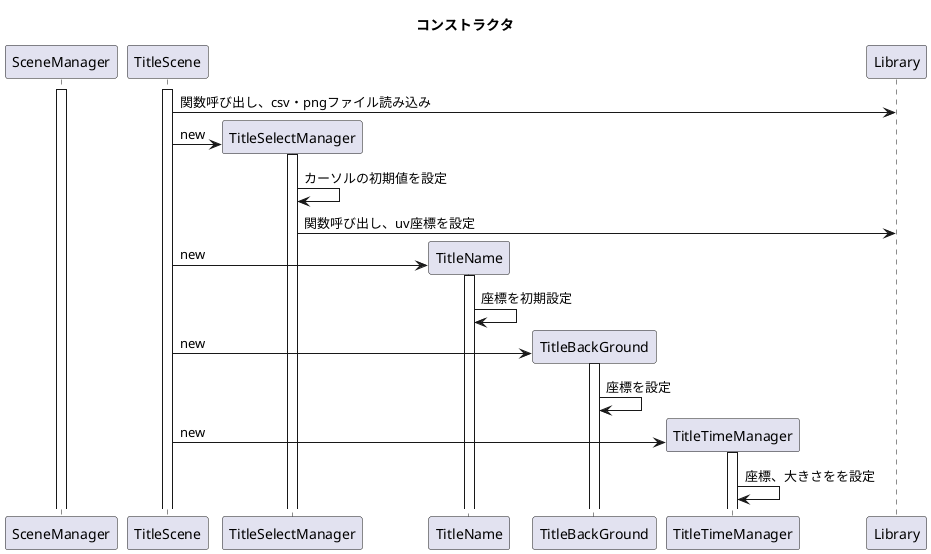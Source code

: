 @startuml
participant SceneManager
participant TitleScene
participant TitleSelectManager
participant TitleName
participant TitleBackGround
participant TitleTimeManager

Title コンストラクタ

activate SceneManager
activate TitleScene

TitleScene->Library:関数呼び出し、csv・pngファイル読み込み

create TitleSelectManager
TitleScene->TitleSelectManager:new
activate TitleSelectManager

TitleSelectManager->TitleSelectManager:カーソルの初期値を設定
TitleSelectManager->Library:関数呼び出し、uv座標を設定

create TitleName
TitleScene->TitleName:new
activate TitleName
TitleName->TitleName:座標を初期設定

create TitleBackGround
TitleScene->TitleBackGround:new
activate TitleBackGround
TitleBackGround->TitleBackGround:座標を設定

create TitleTimeManager
TitleScene->TitleTimeManager:new
activate TitleTimeManager
TitleTimeManager->TitleTimeManager:座標、大きさをを設定

@enduml
